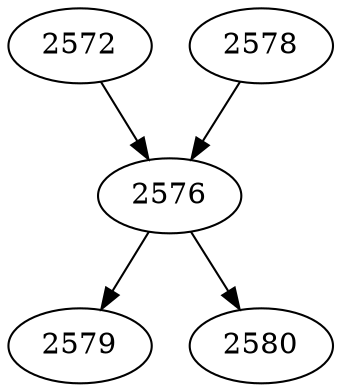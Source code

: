 strict digraph  {
2572;
2576;
2578;
2579;
2580;
2572 -> 2576;
2576 -> 2579;
2576 -> 2580;
2578 -> 2576;
}
